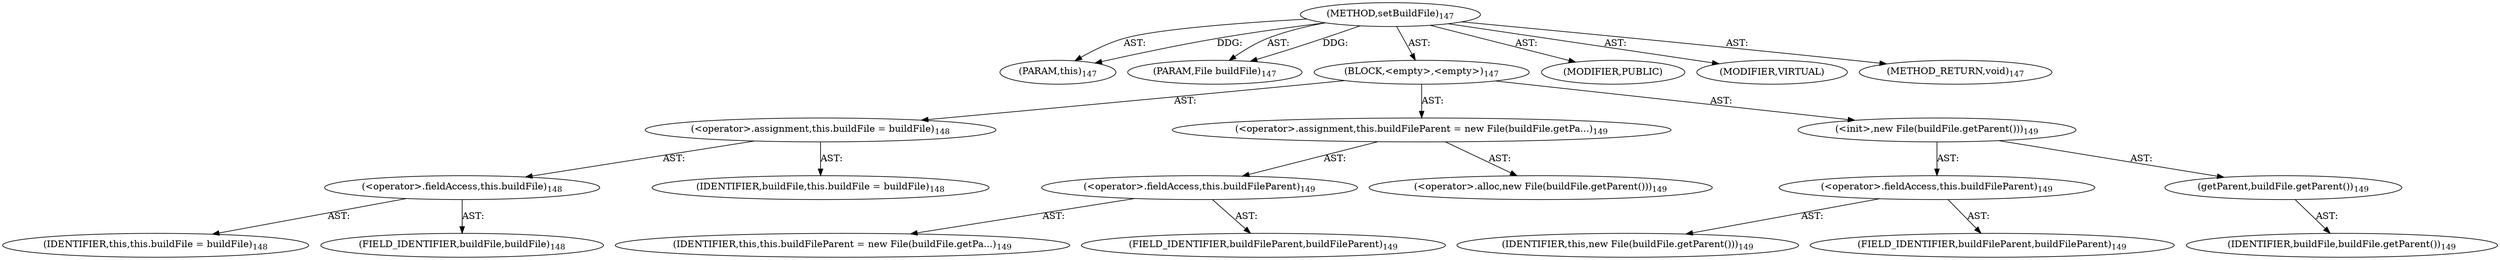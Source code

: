 digraph "setBuildFile" {  
"111669149697" [label = <(METHOD,setBuildFile)<SUB>147</SUB>> ]
"115964116992" [label = <(PARAM,this)<SUB>147</SUB>> ]
"115964117000" [label = <(PARAM,File buildFile)<SUB>147</SUB>> ]
"25769803777" [label = <(BLOCK,&lt;empty&gt;,&lt;empty&gt;)<SUB>147</SUB>> ]
"30064771105" [label = <(&lt;operator&gt;.assignment,this.buildFile = buildFile)<SUB>148</SUB>> ]
"30064771106" [label = <(&lt;operator&gt;.fieldAccess,this.buildFile)<SUB>148</SUB>> ]
"68719476736" [label = <(IDENTIFIER,this,this.buildFile = buildFile)<SUB>148</SUB>> ]
"55834574863" [label = <(FIELD_IDENTIFIER,buildFile,buildFile)<SUB>148</SUB>> ]
"68719476760" [label = <(IDENTIFIER,buildFile,this.buildFile = buildFile)<SUB>148</SUB>> ]
"30064771107" [label = <(&lt;operator&gt;.assignment,this.buildFileParent = new File(buildFile.getPa...)<SUB>149</SUB>> ]
"30064771108" [label = <(&lt;operator&gt;.fieldAccess,this.buildFileParent)<SUB>149</SUB>> ]
"68719476737" [label = <(IDENTIFIER,this,this.buildFileParent = new File(buildFile.getPa...)<SUB>149</SUB>> ]
"55834574864" [label = <(FIELD_IDENTIFIER,buildFileParent,buildFileParent)<SUB>149</SUB>> ]
"30064771109" [label = <(&lt;operator&gt;.alloc,new File(buildFile.getParent()))<SUB>149</SUB>> ]
"30064771110" [label = <(&lt;init&gt;,new File(buildFile.getParent()))<SUB>149</SUB>> ]
"30064771111" [label = <(&lt;operator&gt;.fieldAccess,this.buildFileParent)<SUB>149</SUB>> ]
"68719476761" [label = <(IDENTIFIER,this,new File(buildFile.getParent()))<SUB>149</SUB>> ]
"55834574865" [label = <(FIELD_IDENTIFIER,buildFileParent,buildFileParent)<SUB>149</SUB>> ]
"30064771112" [label = <(getParent,buildFile.getParent())<SUB>149</SUB>> ]
"68719476762" [label = <(IDENTIFIER,buildFile,buildFile.getParent())<SUB>149</SUB>> ]
"133143986189" [label = <(MODIFIER,PUBLIC)> ]
"133143986190" [label = <(MODIFIER,VIRTUAL)> ]
"128849018881" [label = <(METHOD_RETURN,void)<SUB>147</SUB>> ]
  "111669149697" -> "115964116992"  [ label = "AST: "] 
  "111669149697" -> "115964117000"  [ label = "AST: "] 
  "111669149697" -> "25769803777"  [ label = "AST: "] 
  "111669149697" -> "133143986189"  [ label = "AST: "] 
  "111669149697" -> "133143986190"  [ label = "AST: "] 
  "111669149697" -> "128849018881"  [ label = "AST: "] 
  "25769803777" -> "30064771105"  [ label = "AST: "] 
  "25769803777" -> "30064771107"  [ label = "AST: "] 
  "25769803777" -> "30064771110"  [ label = "AST: "] 
  "30064771105" -> "30064771106"  [ label = "AST: "] 
  "30064771105" -> "68719476760"  [ label = "AST: "] 
  "30064771106" -> "68719476736"  [ label = "AST: "] 
  "30064771106" -> "55834574863"  [ label = "AST: "] 
  "30064771107" -> "30064771108"  [ label = "AST: "] 
  "30064771107" -> "30064771109"  [ label = "AST: "] 
  "30064771108" -> "68719476737"  [ label = "AST: "] 
  "30064771108" -> "55834574864"  [ label = "AST: "] 
  "30064771110" -> "30064771111"  [ label = "AST: "] 
  "30064771110" -> "30064771112"  [ label = "AST: "] 
  "30064771111" -> "68719476761"  [ label = "AST: "] 
  "30064771111" -> "55834574865"  [ label = "AST: "] 
  "30064771112" -> "68719476762"  [ label = "AST: "] 
  "111669149697" -> "115964116992"  [ label = "DDG: "] 
  "111669149697" -> "115964117000"  [ label = "DDG: "] 
}
